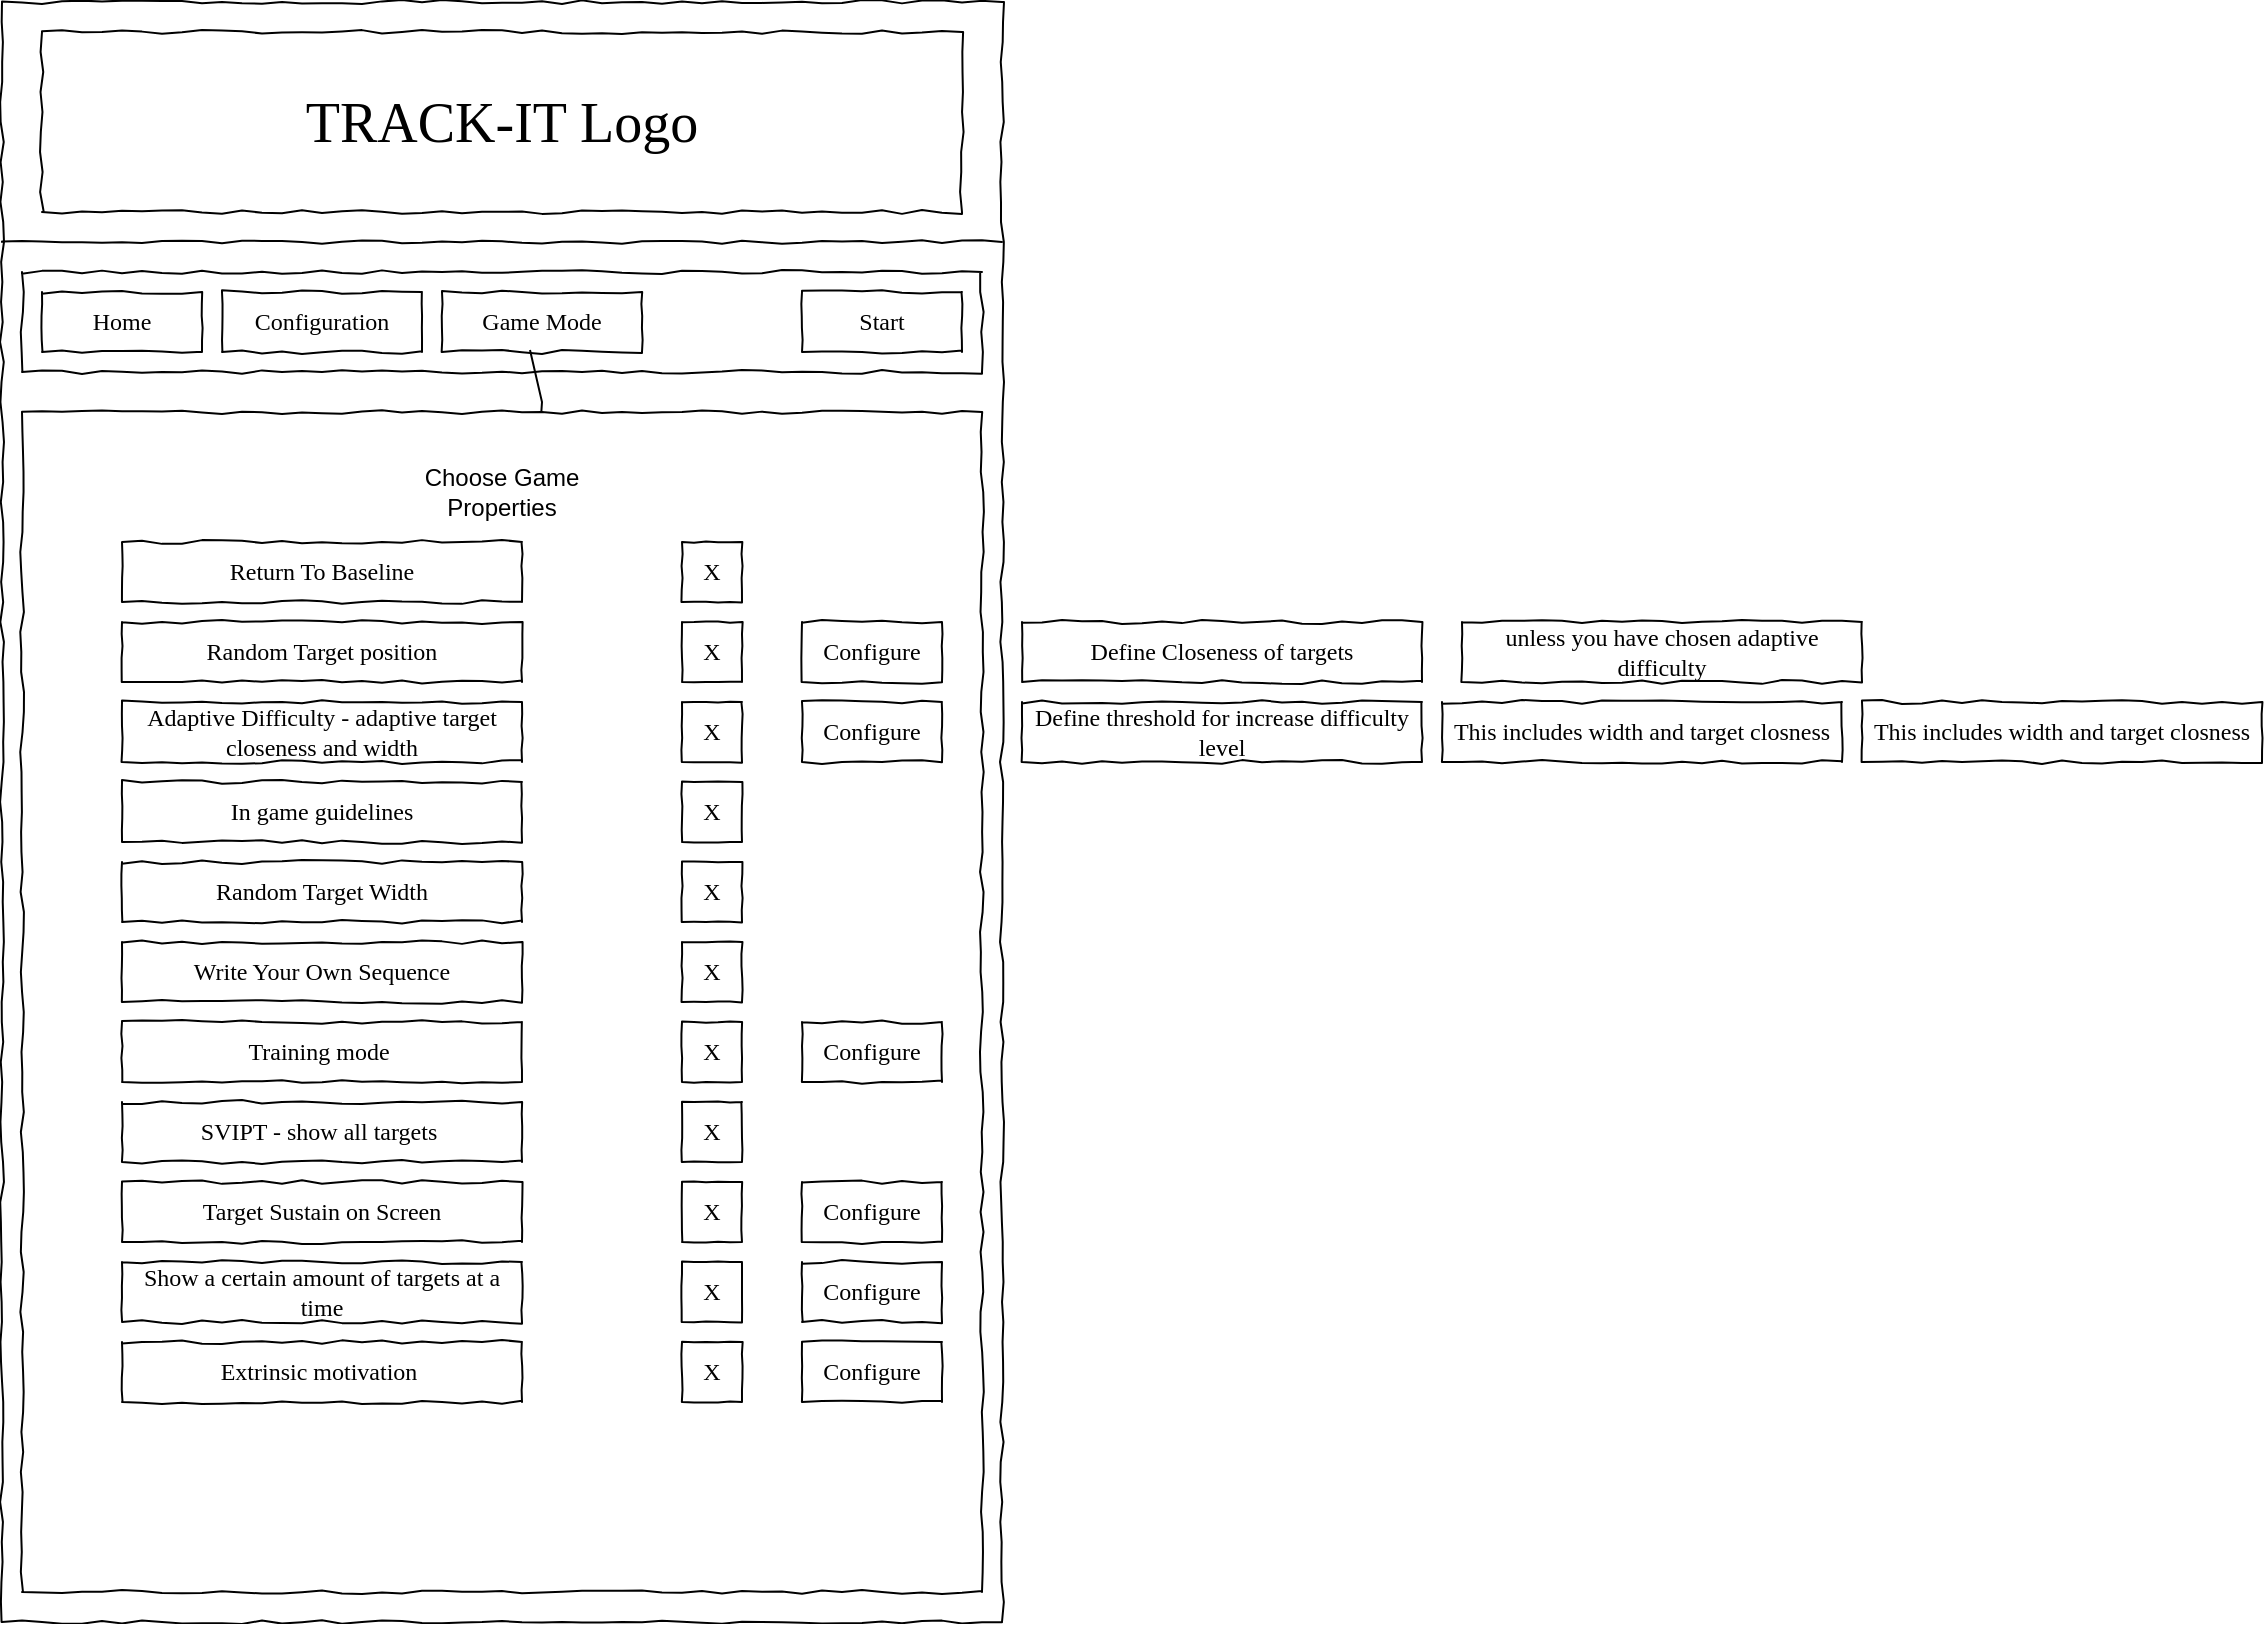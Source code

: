 <mxfile version="21.6.1" type="device">
  <diagram name="Page-1" id="03018318-947c-dd8e-b7a3-06fadd420f32">
    <mxGraphModel dx="1728" dy="1003" grid="1" gridSize="10" guides="1" tooltips="1" connect="1" arrows="1" fold="1" page="1" pageScale="1" pageWidth="1100" pageHeight="850" background="none" math="0" shadow="0">
      <root>
        <mxCell id="0" />
        <mxCell id="1" parent="0" />
        <mxCell id="677b7b8949515195-1" value="" style="whiteSpace=wrap;html=1;rounded=0;shadow=0;labelBackgroundColor=none;strokeColor=#000000;strokeWidth=1;fillColor=none;fontFamily=Verdana;fontSize=12;fontColor=#000000;align=center;comic=1;" parent="1" vertex="1">
          <mxGeometry x="300" y="20" width="500" height="810" as="geometry" />
        </mxCell>
        <mxCell id="677b7b8949515195-2" value="TRACK-IT Logo" style="whiteSpace=wrap;html=1;rounded=0;shadow=0;labelBackgroundColor=none;strokeWidth=1;fontFamily=Verdana;fontSize=28;align=center;comic=1;" parent="1" vertex="1">
          <mxGeometry x="320" y="35" width="460" height="90" as="geometry" />
        </mxCell>
        <mxCell id="677b7b8949515195-9" value="" style="line;strokeWidth=1;html=1;rounded=0;shadow=0;labelBackgroundColor=none;fillColor=none;fontFamily=Verdana;fontSize=14;fontColor=#000000;align=center;comic=1;" parent="1" vertex="1">
          <mxGeometry x="300" y="135" width="500" height="10" as="geometry" />
        </mxCell>
        <mxCell id="677b7b8949515195-10" value="" style="whiteSpace=wrap;html=1;rounded=0;shadow=0;labelBackgroundColor=none;strokeWidth=1;fillColor=none;fontFamily=Verdana;fontSize=12;align=center;comic=1;" parent="1" vertex="1">
          <mxGeometry x="310" y="155" width="480" height="50" as="geometry" />
        </mxCell>
        <mxCell id="677b7b8949515195-25" value="" style="whiteSpace=wrap;html=1;rounded=0;shadow=0;labelBackgroundColor=none;strokeWidth=1;fillColor=none;fontFamily=Verdana;fontSize=12;align=center;comic=1;" parent="1" vertex="1">
          <mxGeometry x="310" y="225" width="480" height="590" as="geometry" />
        </mxCell>
        <mxCell id="6X27XeiCugofJ0FdR2cb-1" value="Home" style="whiteSpace=wrap;html=1;rounded=0;shadow=0;labelBackgroundColor=none;strokeWidth=1;fillColor=none;fontFamily=Verdana;fontSize=12;align=center;comic=1;" parent="1" vertex="1">
          <mxGeometry x="320" y="165" width="80" height="30" as="geometry" />
        </mxCell>
        <mxCell id="6X27XeiCugofJ0FdR2cb-3" value="Configuration" style="whiteSpace=wrap;html=1;rounded=0;shadow=0;labelBackgroundColor=none;strokeWidth=1;fillColor=none;fontFamily=Verdana;fontSize=12;align=center;comic=1;" parent="1" vertex="1">
          <mxGeometry x="410" y="165" width="100" height="30" as="geometry" />
        </mxCell>
        <mxCell id="6X27XeiCugofJ0FdR2cb-5" value="Game Mode" style="whiteSpace=wrap;html=1;rounded=0;shadow=0;labelBackgroundColor=none;strokeWidth=1;fillColor=none;fontFamily=Verdana;fontSize=12;align=center;comic=1;" parent="1" vertex="1">
          <mxGeometry x="520" y="165" width="100" height="30" as="geometry" />
        </mxCell>
        <mxCell id="6X27XeiCugofJ0FdR2cb-6" value="Start" style="whiteSpace=wrap;html=1;rounded=0;shadow=0;labelBackgroundColor=none;strokeWidth=1;fillColor=none;fontFamily=Verdana;fontSize=12;align=center;comic=1;" parent="1" vertex="1">
          <mxGeometry x="700" y="165" width="80" height="30" as="geometry" />
        </mxCell>
        <mxCell id="6X27XeiCugofJ0FdR2cb-11" value="" style="endArrow=none;html=1;rounded=0;exitX=0.44;exitY=0.967;exitDx=0;exitDy=0;exitPerimeter=0;" parent="1" source="6X27XeiCugofJ0FdR2cb-5" target="677b7b8949515195-25" edge="1">
          <mxGeometry width="50" height="50" relative="1" as="geometry">
            <mxPoint x="550" y="460" as="sourcePoint" />
            <mxPoint x="440" y="270" as="targetPoint" />
            <Array as="points">
              <mxPoint x="570" y="220" />
            </Array>
          </mxGeometry>
        </mxCell>
        <mxCell id="4UDEAUrDCL4G5vx5dv1s-1" value="Choose Game Properties" style="text;html=1;strokeColor=none;fillColor=none;align=center;verticalAlign=middle;whiteSpace=wrap;rounded=0;" vertex="1" parent="1">
          <mxGeometry x="490" y="250" width="120" height="30" as="geometry" />
        </mxCell>
        <mxCell id="4UDEAUrDCL4G5vx5dv1s-3" value="Write Your Own Sequence" style="whiteSpace=wrap;html=1;rounded=0;shadow=0;labelBackgroundColor=none;strokeWidth=1;fillColor=none;fontFamily=Verdana;fontSize=12;align=center;comic=1;" vertex="1" parent="1">
          <mxGeometry x="360" y="490" width="200" height="30" as="geometry" />
        </mxCell>
        <mxCell id="4UDEAUrDCL4G5vx5dv1s-4" value="X" style="whiteSpace=wrap;html=1;rounded=0;shadow=0;labelBackgroundColor=none;strokeWidth=1;fillColor=none;fontFamily=Verdana;fontSize=12;align=center;comic=1;" vertex="1" parent="1">
          <mxGeometry x="640" y="490" width="30" height="30" as="geometry" />
        </mxCell>
        <mxCell id="4UDEAUrDCL4G5vx5dv1s-5" value="Return To Baseline" style="whiteSpace=wrap;html=1;rounded=0;shadow=0;labelBackgroundColor=none;strokeWidth=1;fillColor=none;fontFamily=Verdana;fontSize=12;align=center;comic=1;" vertex="1" parent="1">
          <mxGeometry x="360" y="290" width="200" height="30" as="geometry" />
        </mxCell>
        <mxCell id="4UDEAUrDCL4G5vx5dv1s-6" value="X" style="whiteSpace=wrap;html=1;rounded=0;shadow=0;labelBackgroundColor=none;strokeWidth=1;fillColor=none;fontFamily=Verdana;fontSize=12;align=center;comic=1;" vertex="1" parent="1">
          <mxGeometry x="640" y="290" width="30" height="30" as="geometry" />
        </mxCell>
        <mxCell id="4UDEAUrDCL4G5vx5dv1s-7" value="Random Target position" style="whiteSpace=wrap;html=1;rounded=0;shadow=0;labelBackgroundColor=none;strokeWidth=1;fillColor=none;fontFamily=Verdana;fontSize=12;align=center;comic=1;" vertex="1" parent="1">
          <mxGeometry x="360" y="330" width="200" height="30" as="geometry" />
        </mxCell>
        <mxCell id="4UDEAUrDCL4G5vx5dv1s-8" value="X" style="whiteSpace=wrap;html=1;rounded=0;shadow=0;labelBackgroundColor=none;strokeWidth=1;fillColor=none;fontFamily=Verdana;fontSize=12;align=center;comic=1;" vertex="1" parent="1">
          <mxGeometry x="640" y="330" width="30" height="30" as="geometry" />
        </mxCell>
        <mxCell id="4UDEAUrDCL4G5vx5dv1s-9" value="Define Closeness of targets" style="whiteSpace=wrap;html=1;rounded=0;shadow=0;labelBackgroundColor=none;strokeWidth=1;fillColor=none;fontFamily=Verdana;fontSize=12;align=center;comic=1;" vertex="1" parent="1">
          <mxGeometry x="810" y="330" width="200" height="30" as="geometry" />
        </mxCell>
        <mxCell id="4UDEAUrDCL4G5vx5dv1s-10" value="Random Target Width" style="whiteSpace=wrap;html=1;rounded=0;shadow=0;labelBackgroundColor=none;strokeWidth=1;fillColor=none;fontFamily=Verdana;fontSize=12;align=center;comic=1;" vertex="1" parent="1">
          <mxGeometry x="360" y="450" width="200" height="30" as="geometry" />
        </mxCell>
        <mxCell id="4UDEAUrDCL4G5vx5dv1s-11" value="X" style="whiteSpace=wrap;html=1;rounded=0;shadow=0;labelBackgroundColor=none;strokeWidth=1;fillColor=none;fontFamily=Verdana;fontSize=12;align=center;comic=1;" vertex="1" parent="1">
          <mxGeometry x="640" y="450" width="30" height="30" as="geometry" />
        </mxCell>
        <mxCell id="4UDEAUrDCL4G5vx5dv1s-12" value="Adaptive Difficulty - adaptive target closeness and width" style="whiteSpace=wrap;html=1;rounded=0;shadow=0;labelBackgroundColor=none;strokeWidth=1;fillColor=none;fontFamily=Verdana;fontSize=12;align=center;comic=1;" vertex="1" parent="1">
          <mxGeometry x="360" y="370" width="200" height="30" as="geometry" />
        </mxCell>
        <mxCell id="4UDEAUrDCL4G5vx5dv1s-13" value="X" style="whiteSpace=wrap;html=1;rounded=0;shadow=0;labelBackgroundColor=none;strokeWidth=1;fillColor=none;fontFamily=Verdana;fontSize=12;align=center;comic=1;" vertex="1" parent="1">
          <mxGeometry x="640" y="370" width="30" height="30" as="geometry" />
        </mxCell>
        <mxCell id="4UDEAUrDCL4G5vx5dv1s-14" value="Training mode&amp;nbsp;" style="whiteSpace=wrap;html=1;rounded=0;shadow=0;labelBackgroundColor=none;strokeWidth=1;fillColor=none;fontFamily=Verdana;fontSize=12;align=center;comic=1;" vertex="1" parent="1">
          <mxGeometry x="360" y="530" width="200" height="30" as="geometry" />
        </mxCell>
        <mxCell id="4UDEAUrDCL4G5vx5dv1s-15" value="X" style="whiteSpace=wrap;html=1;rounded=0;shadow=0;labelBackgroundColor=none;strokeWidth=1;fillColor=none;fontFamily=Verdana;fontSize=12;align=center;comic=1;" vertex="1" parent="1">
          <mxGeometry x="640" y="530" width="30" height="30" as="geometry" />
        </mxCell>
        <mxCell id="4UDEAUrDCL4G5vx5dv1s-16" value="SVIPT - show all targets&amp;nbsp;" style="whiteSpace=wrap;html=1;rounded=0;shadow=0;labelBackgroundColor=none;strokeWidth=1;fillColor=none;fontFamily=Verdana;fontSize=12;align=center;comic=1;" vertex="1" parent="1">
          <mxGeometry x="360" y="570" width="200" height="30" as="geometry" />
        </mxCell>
        <mxCell id="4UDEAUrDCL4G5vx5dv1s-17" value="X" style="whiteSpace=wrap;html=1;rounded=0;shadow=0;labelBackgroundColor=none;strokeWidth=1;fillColor=none;fontFamily=Verdana;fontSize=12;align=center;comic=1;" vertex="1" parent="1">
          <mxGeometry x="640" y="570" width="30" height="30" as="geometry" />
        </mxCell>
        <mxCell id="4UDEAUrDCL4G5vx5dv1s-18" value="Define threshold for increase difficulty level" style="whiteSpace=wrap;html=1;rounded=0;shadow=0;labelBackgroundColor=none;strokeWidth=1;fillColor=none;fontFamily=Verdana;fontSize=12;align=center;comic=1;" vertex="1" parent="1">
          <mxGeometry x="810" y="370" width="200" height="30" as="geometry" />
        </mxCell>
        <mxCell id="4UDEAUrDCL4G5vx5dv1s-20" value="This includes width and target closness" style="whiteSpace=wrap;html=1;rounded=0;shadow=0;labelBackgroundColor=none;strokeWidth=1;fillColor=none;fontFamily=Verdana;fontSize=12;align=center;comic=1;" vertex="1" parent="1">
          <mxGeometry x="1020" y="370" width="200" height="30" as="geometry" />
        </mxCell>
        <mxCell id="4UDEAUrDCL4G5vx5dv1s-21" value="This includes width and target closness" style="whiteSpace=wrap;html=1;rounded=0;shadow=0;labelBackgroundColor=none;strokeWidth=1;fillColor=none;fontFamily=Verdana;fontSize=12;align=center;comic=1;" vertex="1" parent="1">
          <mxGeometry x="1230" y="370" width="200" height="30" as="geometry" />
        </mxCell>
        <mxCell id="4UDEAUrDCL4G5vx5dv1s-22" value="unless you have chosen adaptive difficulty" style="whiteSpace=wrap;html=1;rounded=0;shadow=0;labelBackgroundColor=none;strokeWidth=1;fillColor=none;fontFamily=Verdana;fontSize=12;align=center;comic=1;" vertex="1" parent="1">
          <mxGeometry x="1030" y="330" width="200" height="30" as="geometry" />
        </mxCell>
        <mxCell id="4UDEAUrDCL4G5vx5dv1s-23" value="Target Sustain on Screen" style="whiteSpace=wrap;html=1;rounded=0;shadow=0;labelBackgroundColor=none;strokeWidth=1;fillColor=none;fontFamily=Verdana;fontSize=12;align=center;comic=1;" vertex="1" parent="1">
          <mxGeometry x="360" y="610" width="200" height="30" as="geometry" />
        </mxCell>
        <mxCell id="4UDEAUrDCL4G5vx5dv1s-24" value="X" style="whiteSpace=wrap;html=1;rounded=0;shadow=0;labelBackgroundColor=none;strokeWidth=1;fillColor=none;fontFamily=Verdana;fontSize=12;align=center;comic=1;" vertex="1" parent="1">
          <mxGeometry x="640" y="610" width="30" height="30" as="geometry" />
        </mxCell>
        <mxCell id="4UDEAUrDCL4G5vx5dv1s-25" value="Show a certain amount of targets at a time" style="whiteSpace=wrap;html=1;rounded=0;shadow=0;labelBackgroundColor=none;strokeWidth=1;fillColor=none;fontFamily=Verdana;fontSize=12;align=center;comic=1;" vertex="1" parent="1">
          <mxGeometry x="360" y="650" width="200" height="30" as="geometry" />
        </mxCell>
        <mxCell id="4UDEAUrDCL4G5vx5dv1s-26" value="X" style="whiteSpace=wrap;html=1;rounded=0;shadow=0;labelBackgroundColor=none;strokeWidth=1;fillColor=none;fontFamily=Verdana;fontSize=12;align=center;comic=1;" vertex="1" parent="1">
          <mxGeometry x="640" y="650" width="30" height="30" as="geometry" />
        </mxCell>
        <mxCell id="4UDEAUrDCL4G5vx5dv1s-27" value="Extrinsic motivation&amp;nbsp;" style="whiteSpace=wrap;html=1;rounded=0;shadow=0;labelBackgroundColor=none;strokeWidth=1;fillColor=none;fontFamily=Verdana;fontSize=12;align=center;comic=1;" vertex="1" parent="1">
          <mxGeometry x="360" y="690" width="200" height="30" as="geometry" />
        </mxCell>
        <mxCell id="4UDEAUrDCL4G5vx5dv1s-28" value="X" style="whiteSpace=wrap;html=1;rounded=0;shadow=0;labelBackgroundColor=none;strokeWidth=1;fillColor=none;fontFamily=Verdana;fontSize=12;align=center;comic=1;" vertex="1" parent="1">
          <mxGeometry x="640" y="690" width="30" height="30" as="geometry" />
        </mxCell>
        <mxCell id="4UDEAUrDCL4G5vx5dv1s-29" value="In game guidelines" style="whiteSpace=wrap;html=1;rounded=0;shadow=0;labelBackgroundColor=none;strokeWidth=1;fillColor=none;fontFamily=Verdana;fontSize=12;align=center;comic=1;" vertex="1" parent="1">
          <mxGeometry x="360" y="410" width="200" height="30" as="geometry" />
        </mxCell>
        <mxCell id="4UDEAUrDCL4G5vx5dv1s-30" value="X" style="whiteSpace=wrap;html=1;rounded=0;shadow=0;labelBackgroundColor=none;strokeWidth=1;fillColor=none;fontFamily=Verdana;fontSize=12;align=center;comic=1;" vertex="1" parent="1">
          <mxGeometry x="640" y="410" width="30" height="30" as="geometry" />
        </mxCell>
        <mxCell id="4UDEAUrDCL4G5vx5dv1s-31" value="Configure" style="whiteSpace=wrap;html=1;rounded=0;shadow=0;labelBackgroundColor=none;strokeWidth=1;fillColor=none;fontFamily=Verdana;fontSize=12;align=center;comic=1;" vertex="1" parent="1">
          <mxGeometry x="700" y="330" width="70" height="30" as="geometry" />
        </mxCell>
        <mxCell id="4UDEAUrDCL4G5vx5dv1s-32" value="Configure" style="whiteSpace=wrap;html=1;rounded=0;shadow=0;labelBackgroundColor=none;strokeWidth=1;fillColor=none;fontFamily=Verdana;fontSize=12;align=center;comic=1;" vertex="1" parent="1">
          <mxGeometry x="700" y="370" width="70" height="30" as="geometry" />
        </mxCell>
        <mxCell id="4UDEAUrDCL4G5vx5dv1s-33" value="Configure" style="whiteSpace=wrap;html=1;rounded=0;shadow=0;labelBackgroundColor=none;strokeWidth=1;fillColor=none;fontFamily=Verdana;fontSize=12;align=center;comic=1;" vertex="1" parent="1">
          <mxGeometry x="700" y="530" width="70" height="30" as="geometry" />
        </mxCell>
        <mxCell id="4UDEAUrDCL4G5vx5dv1s-34" value="Configure" style="whiteSpace=wrap;html=1;rounded=0;shadow=0;labelBackgroundColor=none;strokeWidth=1;fillColor=none;fontFamily=Verdana;fontSize=12;align=center;comic=1;" vertex="1" parent="1">
          <mxGeometry x="700" y="610" width="70" height="30" as="geometry" />
        </mxCell>
        <mxCell id="4UDEAUrDCL4G5vx5dv1s-35" value="Configure" style="whiteSpace=wrap;html=1;rounded=0;shadow=0;labelBackgroundColor=none;strokeWidth=1;fillColor=none;fontFamily=Verdana;fontSize=12;align=center;comic=1;" vertex="1" parent="1">
          <mxGeometry x="700" y="650" width="70" height="30" as="geometry" />
        </mxCell>
        <mxCell id="4UDEAUrDCL4G5vx5dv1s-36" value="Configure" style="whiteSpace=wrap;html=1;rounded=0;shadow=0;labelBackgroundColor=none;strokeWidth=1;fillColor=none;fontFamily=Verdana;fontSize=12;align=center;comic=1;" vertex="1" parent="1">
          <mxGeometry x="700" y="690" width="70" height="30" as="geometry" />
        </mxCell>
      </root>
    </mxGraphModel>
  </diagram>
</mxfile>
